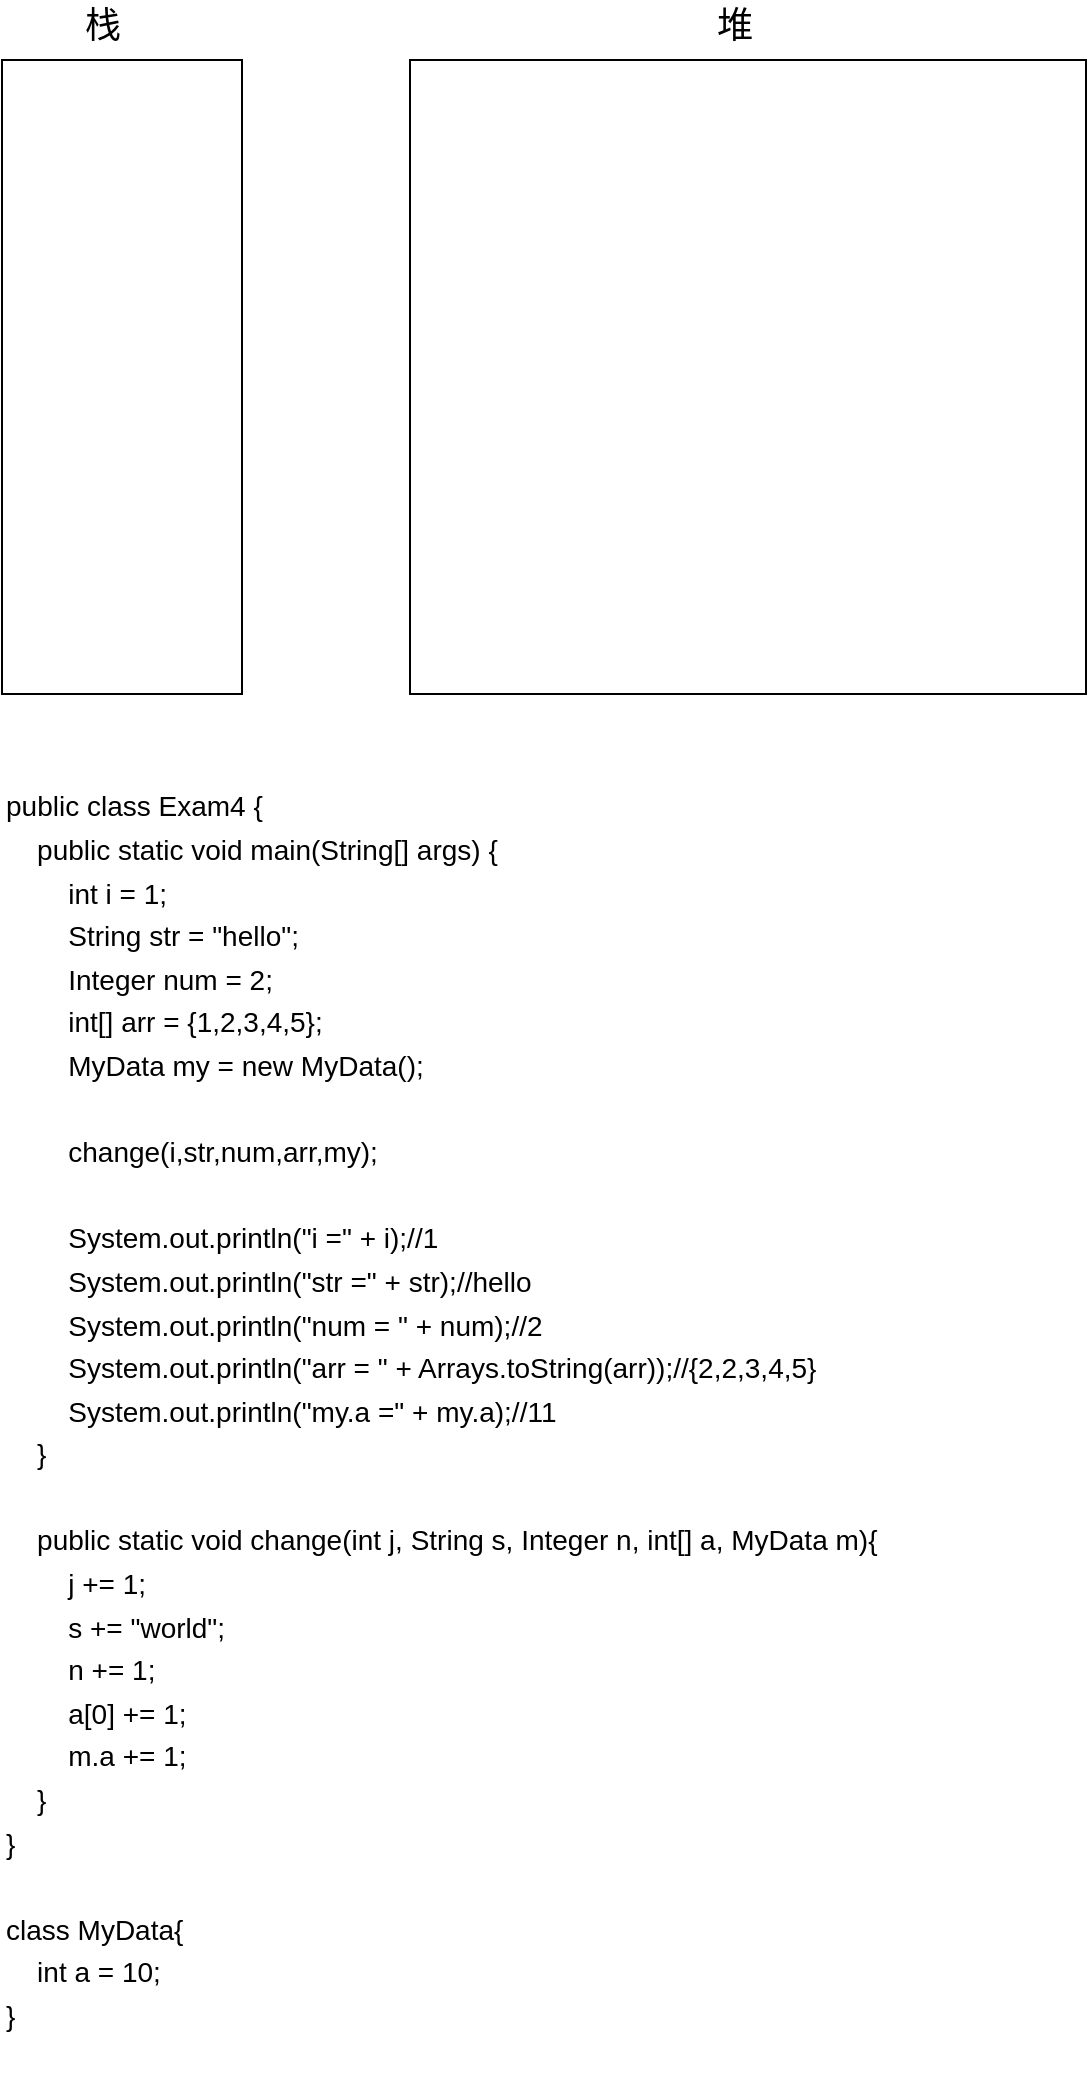 <mxfile version="17.4.5" type="github">
  <diagram id="jumqYtK21HVVnxhFovv-" name="第 1 页">
    <mxGraphModel dx="1065" dy="479" grid="0" gridSize="10" guides="1" tooltips="1" connect="1" arrows="1" fold="1" page="1" pageScale="1" pageWidth="1169" pageHeight="827" math="0" shadow="0">
      <root>
        <mxCell id="0" />
        <mxCell id="1" parent="0" />
        <mxCell id="8CNHfyw67QvqExkJ17C1-1" value="" style="rounded=0;whiteSpace=wrap;html=1;" vertex="1" parent="1">
          <mxGeometry x="218" y="118" width="120" height="317" as="geometry" />
        </mxCell>
        <mxCell id="8CNHfyw67QvqExkJ17C1-2" value="" style="rounded=0;whiteSpace=wrap;html=1;" vertex="1" parent="1">
          <mxGeometry x="422" y="118" width="338" height="317" as="geometry" />
        </mxCell>
        <mxCell id="8CNHfyw67QvqExkJ17C1-3" value="&lt;font style=&quot;font-size: 18px&quot; face=&quot;Helvetica&quot;&gt;栈&lt;/font&gt;" style="text;html=1;align=center;verticalAlign=middle;resizable=0;points=[];autosize=1;strokeColor=none;fillColor=none;" vertex="1" parent="1">
          <mxGeometry x="254" y="91" width="28" height="20" as="geometry" />
        </mxCell>
        <mxCell id="8CNHfyw67QvqExkJ17C1-4" value="堆" style="text;html=1;align=center;verticalAlign=middle;resizable=0;points=[];autosize=1;strokeColor=none;fillColor=none;fontSize=18;" vertex="1" parent="1">
          <mxGeometry x="570" y="88" width="28" height="26" as="geometry" />
        </mxCell>
        <mxCell id="8CNHfyw67QvqExkJ17C1-5" value="&lt;div align=&quot;left&quot;&gt;&lt;font style=&quot;font-size: 14px&quot;&gt;public class Exam4 {&lt;br&gt;&amp;nbsp;&amp;nbsp;&amp;nbsp; public static void main(String[] args) {&lt;br&gt;&amp;nbsp;&amp;nbsp;&amp;nbsp;&amp;nbsp;&amp;nbsp;&amp;nbsp;&amp;nbsp; int i = 1;&lt;br&gt;&amp;nbsp;&amp;nbsp;&amp;nbsp;&amp;nbsp;&amp;nbsp;&amp;nbsp;&amp;nbsp; String str = &quot;hello&quot;;&lt;br&gt;&amp;nbsp;&amp;nbsp;&amp;nbsp;&amp;nbsp;&amp;nbsp;&amp;nbsp;&amp;nbsp; Integer num = 2;&lt;br&gt;&amp;nbsp;&amp;nbsp;&amp;nbsp;&amp;nbsp;&amp;nbsp;&amp;nbsp;&amp;nbsp; int[] arr = {1,2,3,4,5};&lt;br&gt;&amp;nbsp;&amp;nbsp;&amp;nbsp;&amp;nbsp;&amp;nbsp;&amp;nbsp;&amp;nbsp; MyData my = new MyData();&lt;br&gt;&lt;br&gt;&amp;nbsp;&amp;nbsp;&amp;nbsp;&amp;nbsp;&amp;nbsp;&amp;nbsp;&amp;nbsp; change(i,str,num,arr,my);&lt;br&gt;&lt;br&gt;&amp;nbsp;&amp;nbsp;&amp;nbsp;&amp;nbsp;&amp;nbsp;&amp;nbsp;&amp;nbsp; System.out.println(&quot;i =&quot; + i);//1&lt;br&gt;&amp;nbsp;&amp;nbsp;&amp;nbsp;&amp;nbsp;&amp;nbsp;&amp;nbsp;&amp;nbsp; System.out.println(&quot;str =&quot; + str);//hello&lt;br&gt;&amp;nbsp;&amp;nbsp;&amp;nbsp;&amp;nbsp;&amp;nbsp;&amp;nbsp;&amp;nbsp; System.out.println(&quot;num = &quot; + num);//2&lt;br&gt;&amp;nbsp;&amp;nbsp;&amp;nbsp;&amp;nbsp;&amp;nbsp;&amp;nbsp;&amp;nbsp; System.out.println(&quot;arr = &quot; + Arrays.toString(arr));//{2,2,3,4,5}&lt;br&gt;&amp;nbsp;&amp;nbsp;&amp;nbsp;&amp;nbsp;&amp;nbsp;&amp;nbsp;&amp;nbsp; System.out.println(&quot;my.a =&quot; + my.a);//11&lt;br&gt;&amp;nbsp;&amp;nbsp;&amp;nbsp; }&lt;br&gt;&lt;br&gt;&amp;nbsp;&amp;nbsp;&amp;nbsp; public static void change(int j, String s, Integer n, int[] a, MyData m){&lt;br&gt;&amp;nbsp;&amp;nbsp;&amp;nbsp;&amp;nbsp;&amp;nbsp;&amp;nbsp;&amp;nbsp; j += 1;&lt;br&gt;&amp;nbsp;&amp;nbsp;&amp;nbsp;&amp;nbsp;&amp;nbsp;&amp;nbsp;&amp;nbsp; s += &quot;world&quot;;&lt;br&gt;&amp;nbsp;&amp;nbsp;&amp;nbsp;&amp;nbsp;&amp;nbsp;&amp;nbsp;&amp;nbsp; n += 1;&lt;br&gt;&amp;nbsp;&amp;nbsp;&amp;nbsp;&amp;nbsp;&amp;nbsp;&amp;nbsp;&amp;nbsp; a[0] += 1;&lt;br&gt;&amp;nbsp;&amp;nbsp;&amp;nbsp;&amp;nbsp;&amp;nbsp;&amp;nbsp;&amp;nbsp; m.a += 1;&lt;br&gt;&amp;nbsp;&amp;nbsp;&amp;nbsp; }&lt;br&gt;}&lt;br&gt;&lt;br&gt;class MyData{&lt;br&gt;&amp;nbsp;&amp;nbsp;&amp;nbsp; int a = 10;&lt;br&gt;}&lt;/font&gt;&lt;/div&gt;" style="text;html=1;align=left;verticalAlign=middle;resizable=0;points=[];autosize=1;strokeColor=none;fillColor=none;fontSize=18;fontFamily=Helvetica;" vertex="1" parent="1">
          <mxGeometry x="218" y="454" width="446" height="677" as="geometry" />
        </mxCell>
      </root>
    </mxGraphModel>
  </diagram>
</mxfile>
